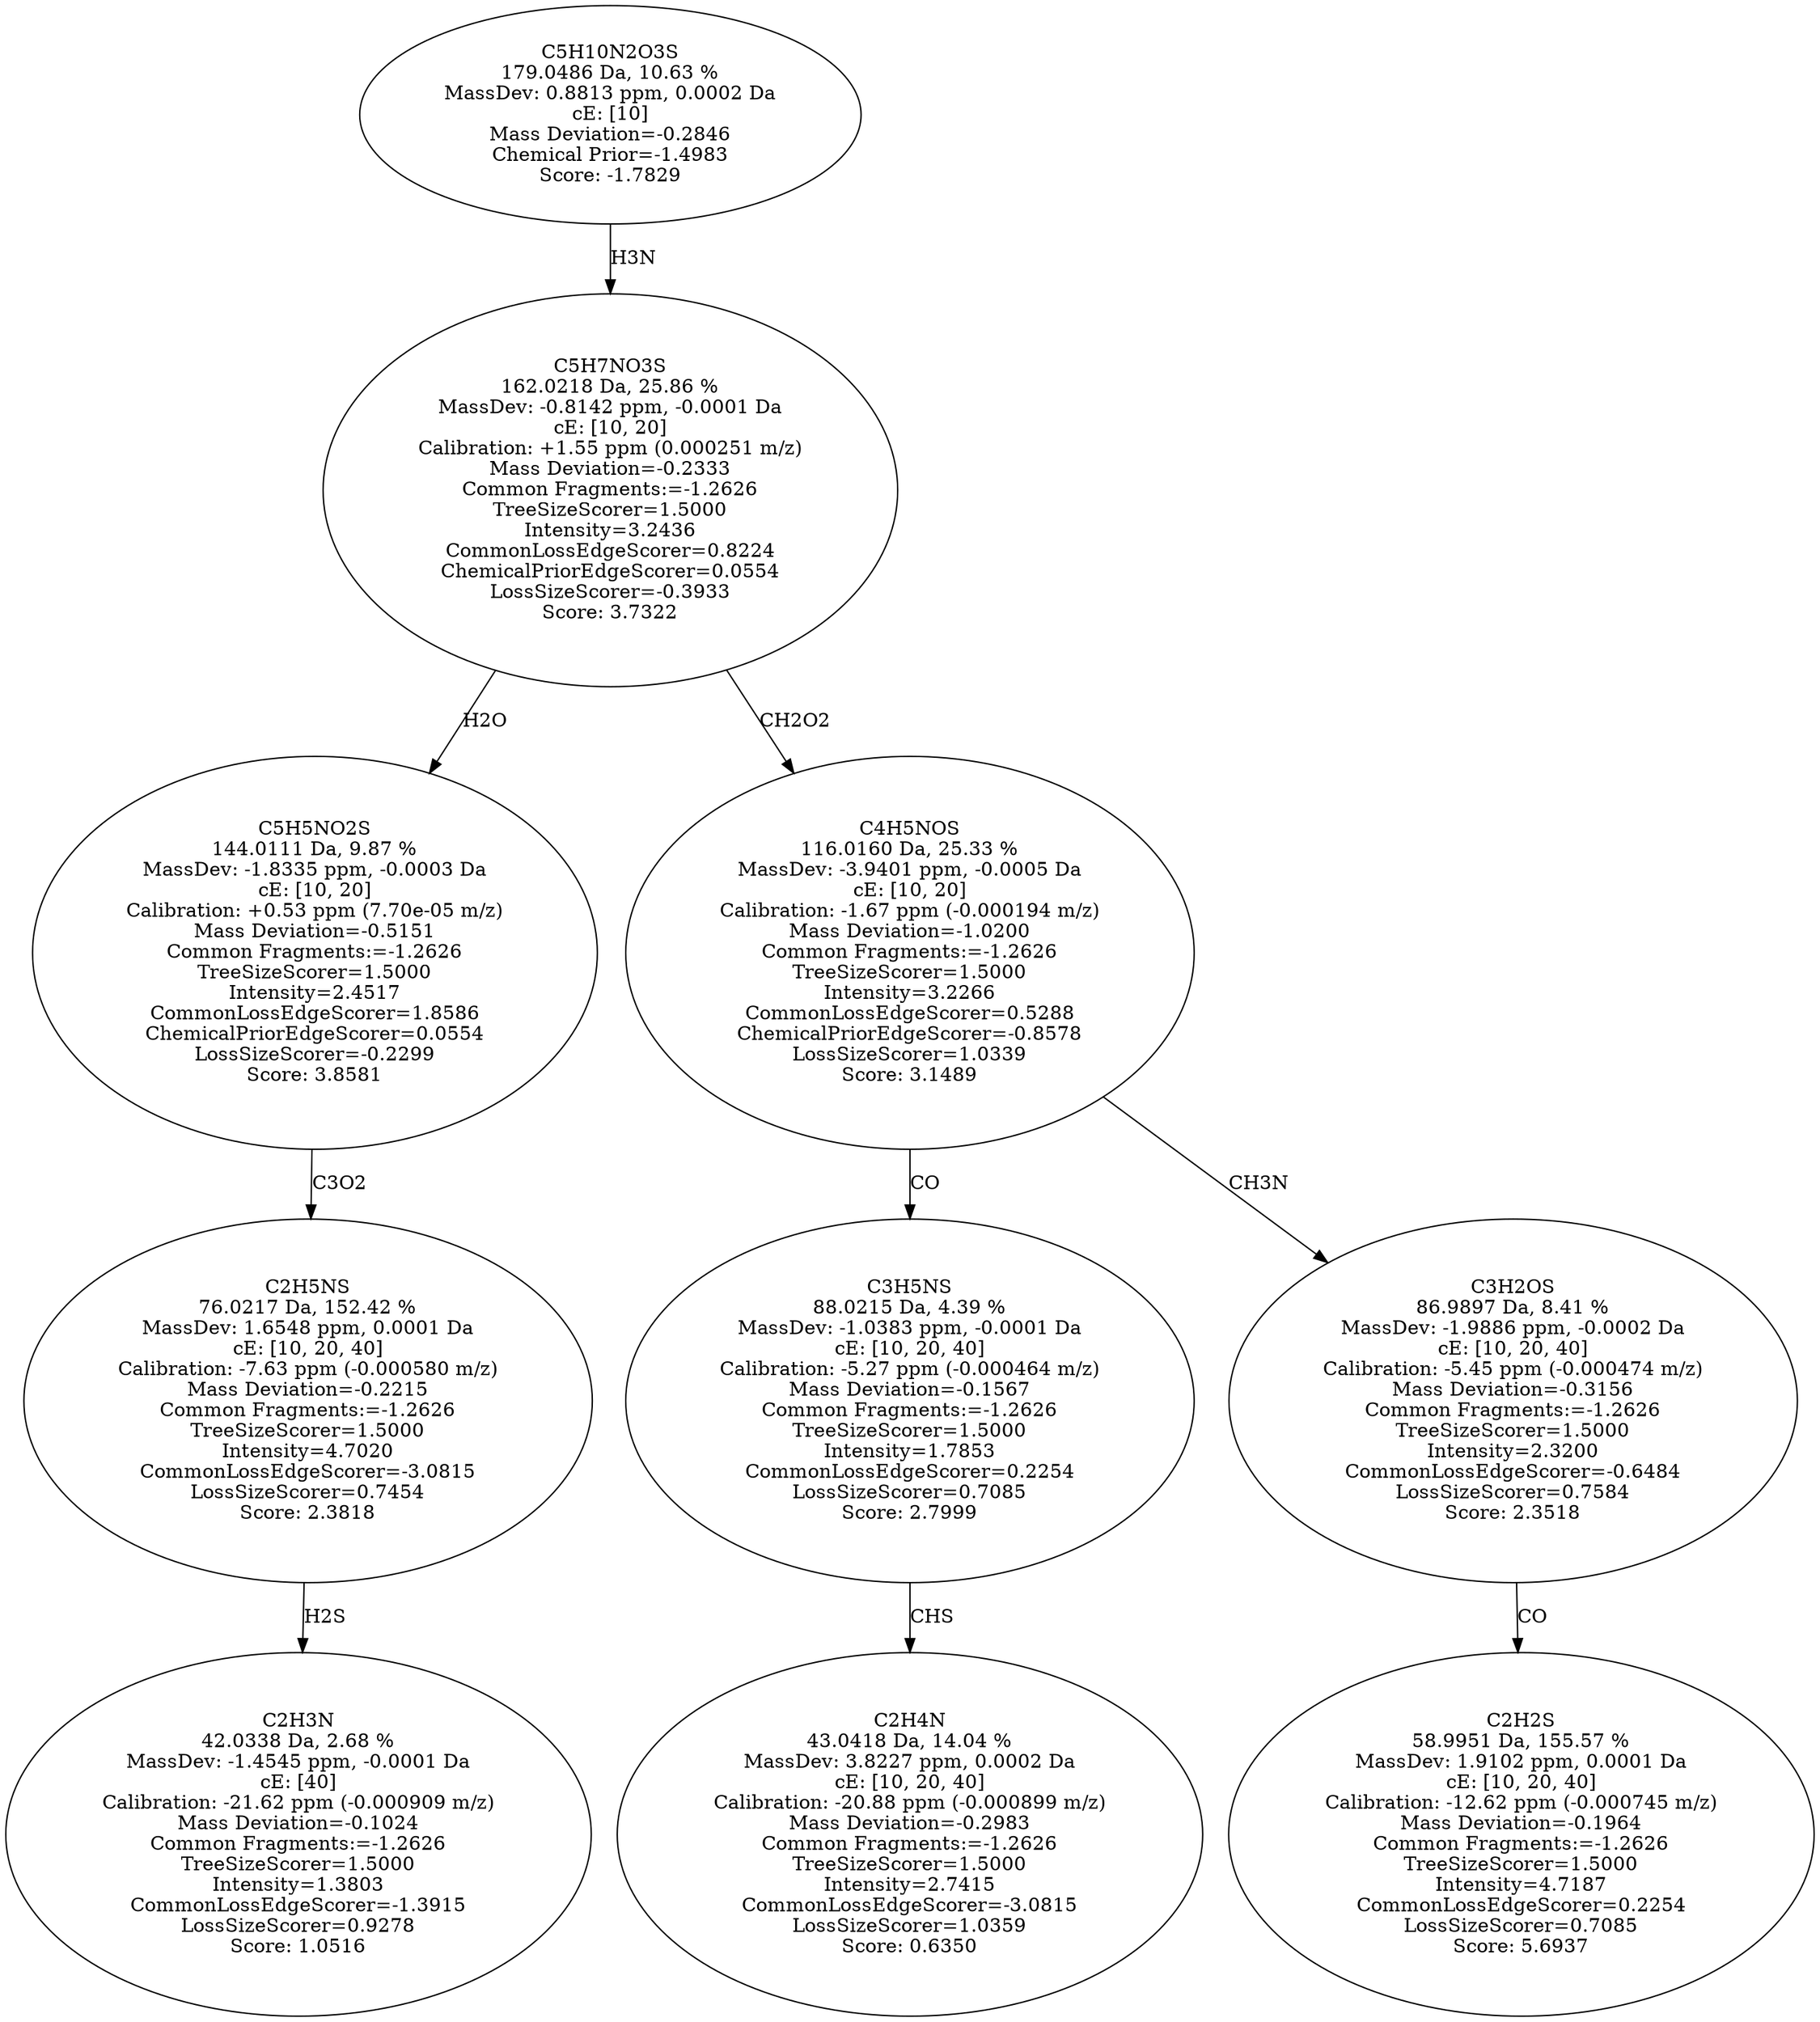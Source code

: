 strict digraph {
v1 [label="C2H3N\n42.0338 Da, 2.68 %\nMassDev: -1.4545 ppm, -0.0001 Da\ncE: [40]\nCalibration: -21.62 ppm (-0.000909 m/z)\nMass Deviation=-0.1024\nCommon Fragments:=-1.2626\nTreeSizeScorer=1.5000\nIntensity=1.3803\nCommonLossEdgeScorer=-1.3915\nLossSizeScorer=0.9278\nScore: 1.0516"];
v2 [label="C2H5NS\n76.0217 Da, 152.42 %\nMassDev: 1.6548 ppm, 0.0001 Da\ncE: [10, 20, 40]\nCalibration: -7.63 ppm (-0.000580 m/z)\nMass Deviation=-0.2215\nCommon Fragments:=-1.2626\nTreeSizeScorer=1.5000\nIntensity=4.7020\nCommonLossEdgeScorer=-3.0815\nLossSizeScorer=0.7454\nScore: 2.3818"];
v3 [label="C5H5NO2S\n144.0111 Da, 9.87 %\nMassDev: -1.8335 ppm, -0.0003 Da\ncE: [10, 20]\nCalibration: +0.53 ppm (7.70e-05 m/z)\nMass Deviation=-0.5151\nCommon Fragments:=-1.2626\nTreeSizeScorer=1.5000\nIntensity=2.4517\nCommonLossEdgeScorer=1.8586\nChemicalPriorEdgeScorer=0.0554\nLossSizeScorer=-0.2299\nScore: 3.8581"];
v4 [label="C2H4N\n43.0418 Da, 14.04 %\nMassDev: 3.8227 ppm, 0.0002 Da\ncE: [10, 20, 40]\nCalibration: -20.88 ppm (-0.000899 m/z)\nMass Deviation=-0.2983\nCommon Fragments:=-1.2626\nTreeSizeScorer=1.5000\nIntensity=2.7415\nCommonLossEdgeScorer=-3.0815\nLossSizeScorer=1.0359\nScore: 0.6350"];
v5 [label="C3H5NS\n88.0215 Da, 4.39 %\nMassDev: -1.0383 ppm, -0.0001 Da\ncE: [10, 20, 40]\nCalibration: -5.27 ppm (-0.000464 m/z)\nMass Deviation=-0.1567\nCommon Fragments:=-1.2626\nTreeSizeScorer=1.5000\nIntensity=1.7853\nCommonLossEdgeScorer=0.2254\nLossSizeScorer=0.7085\nScore: 2.7999"];
v6 [label="C2H2S\n58.9951 Da, 155.57 %\nMassDev: 1.9102 ppm, 0.0001 Da\ncE: [10, 20, 40]\nCalibration: -12.62 ppm (-0.000745 m/z)\nMass Deviation=-0.1964\nCommon Fragments:=-1.2626\nTreeSizeScorer=1.5000\nIntensity=4.7187\nCommonLossEdgeScorer=0.2254\nLossSizeScorer=0.7085\nScore: 5.6937"];
v7 [label="C3H2OS\n86.9897 Da, 8.41 %\nMassDev: -1.9886 ppm, -0.0002 Da\ncE: [10, 20, 40]\nCalibration: -5.45 ppm (-0.000474 m/z)\nMass Deviation=-0.3156\nCommon Fragments:=-1.2626\nTreeSizeScorer=1.5000\nIntensity=2.3200\nCommonLossEdgeScorer=-0.6484\nLossSizeScorer=0.7584\nScore: 2.3518"];
v8 [label="C4H5NOS\n116.0160 Da, 25.33 %\nMassDev: -3.9401 ppm, -0.0005 Da\ncE: [10, 20]\nCalibration: -1.67 ppm (-0.000194 m/z)\nMass Deviation=-1.0200\nCommon Fragments:=-1.2626\nTreeSizeScorer=1.5000\nIntensity=3.2266\nCommonLossEdgeScorer=0.5288\nChemicalPriorEdgeScorer=-0.8578\nLossSizeScorer=1.0339\nScore: 3.1489"];
v9 [label="C5H7NO3S\n162.0218 Da, 25.86 %\nMassDev: -0.8142 ppm, -0.0001 Da\ncE: [10, 20]\nCalibration: +1.55 ppm (0.000251 m/z)\nMass Deviation=-0.2333\nCommon Fragments:=-1.2626\nTreeSizeScorer=1.5000\nIntensity=3.2436\nCommonLossEdgeScorer=0.8224\nChemicalPriorEdgeScorer=0.0554\nLossSizeScorer=-0.3933\nScore: 3.7322"];
v10 [label="C5H10N2O3S\n179.0486 Da, 10.63 %\nMassDev: 0.8813 ppm, 0.0002 Da\ncE: [10]\nMass Deviation=-0.2846\nChemical Prior=-1.4983\nScore: -1.7829"];
v2 -> v1 [label="H2S"];
v3 -> v2 [label="C3O2"];
v9 -> v3 [label="H2O"];
v5 -> v4 [label="CHS"];
v8 -> v5 [label="CO"];
v7 -> v6 [label="CO"];
v8 -> v7 [label="CH3N"];
v9 -> v8 [label="CH2O2"];
v10 -> v9 [label="H3N"];
}